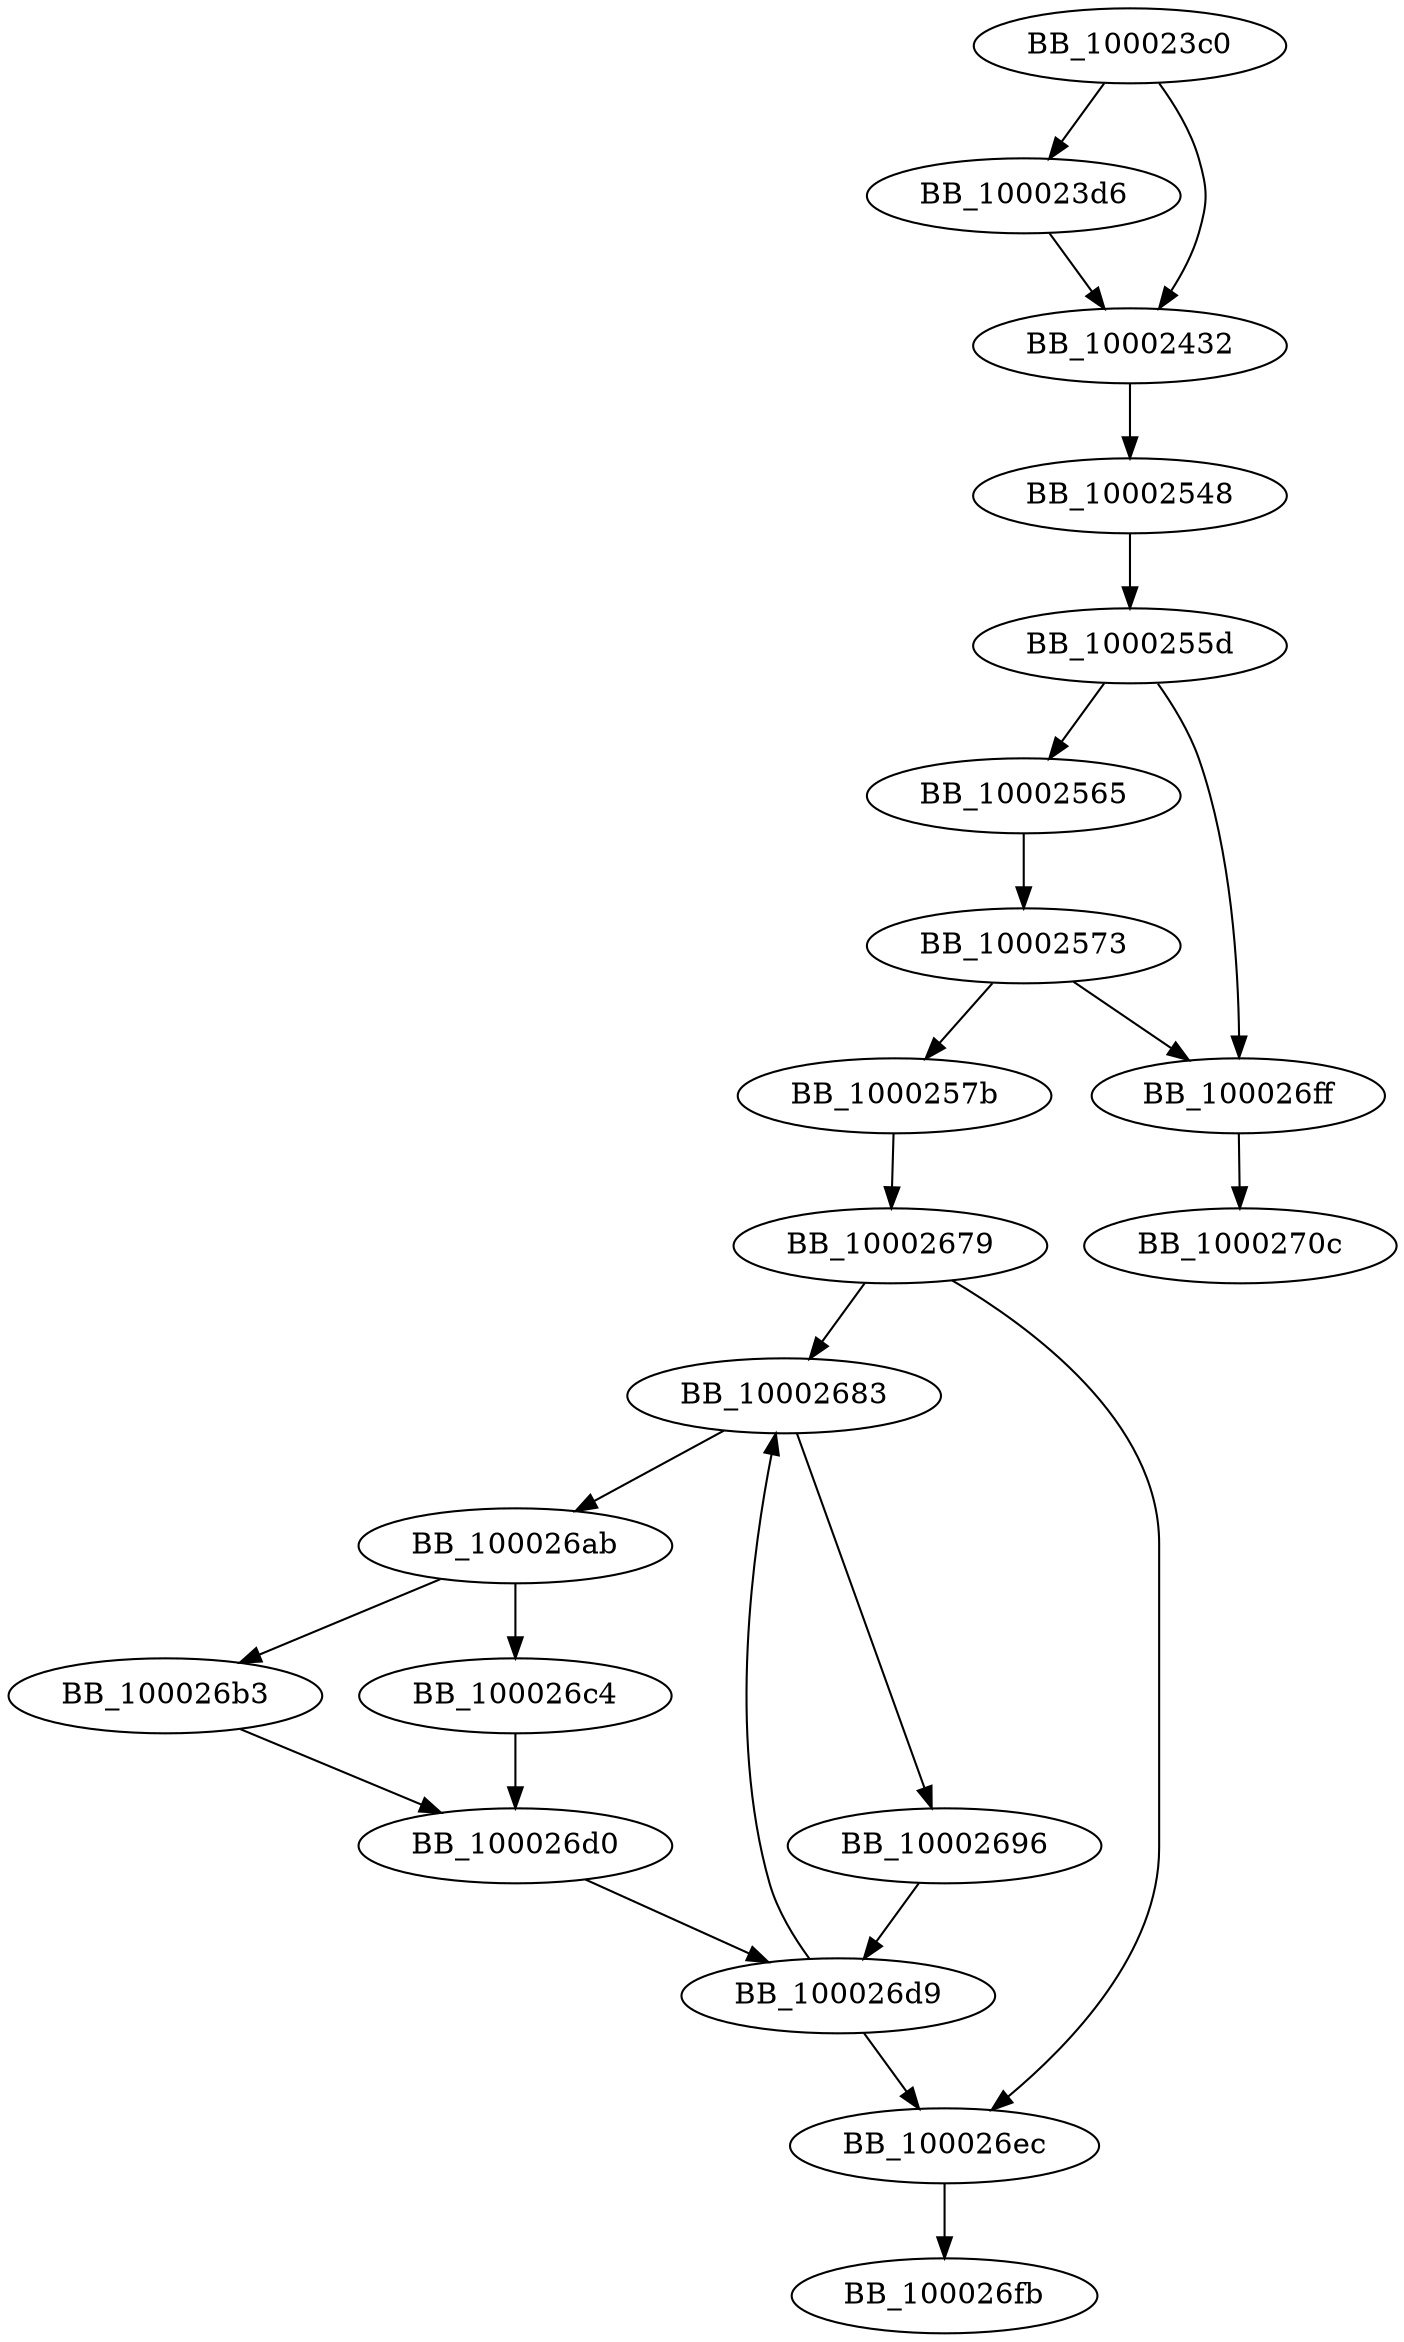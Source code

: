 DiGraph sub_100023C0{
BB_100023c0->BB_100023d6
BB_100023c0->BB_10002432
BB_100023d6->BB_10002432
BB_10002432->BB_10002548
BB_10002548->BB_1000255d
BB_1000255d->BB_10002565
BB_1000255d->BB_100026ff
BB_10002565->BB_10002573
BB_10002573->BB_1000257b
BB_10002573->BB_100026ff
BB_1000257b->BB_10002679
BB_10002679->BB_10002683
BB_10002679->BB_100026ec
BB_10002683->BB_10002696
BB_10002683->BB_100026ab
BB_10002696->BB_100026d9
BB_100026ab->BB_100026b3
BB_100026ab->BB_100026c4
BB_100026b3->BB_100026d0
BB_100026c4->BB_100026d0
BB_100026d0->BB_100026d9
BB_100026d9->BB_10002683
BB_100026d9->BB_100026ec
BB_100026ec->BB_100026fb
BB_100026ff->BB_1000270c
}
